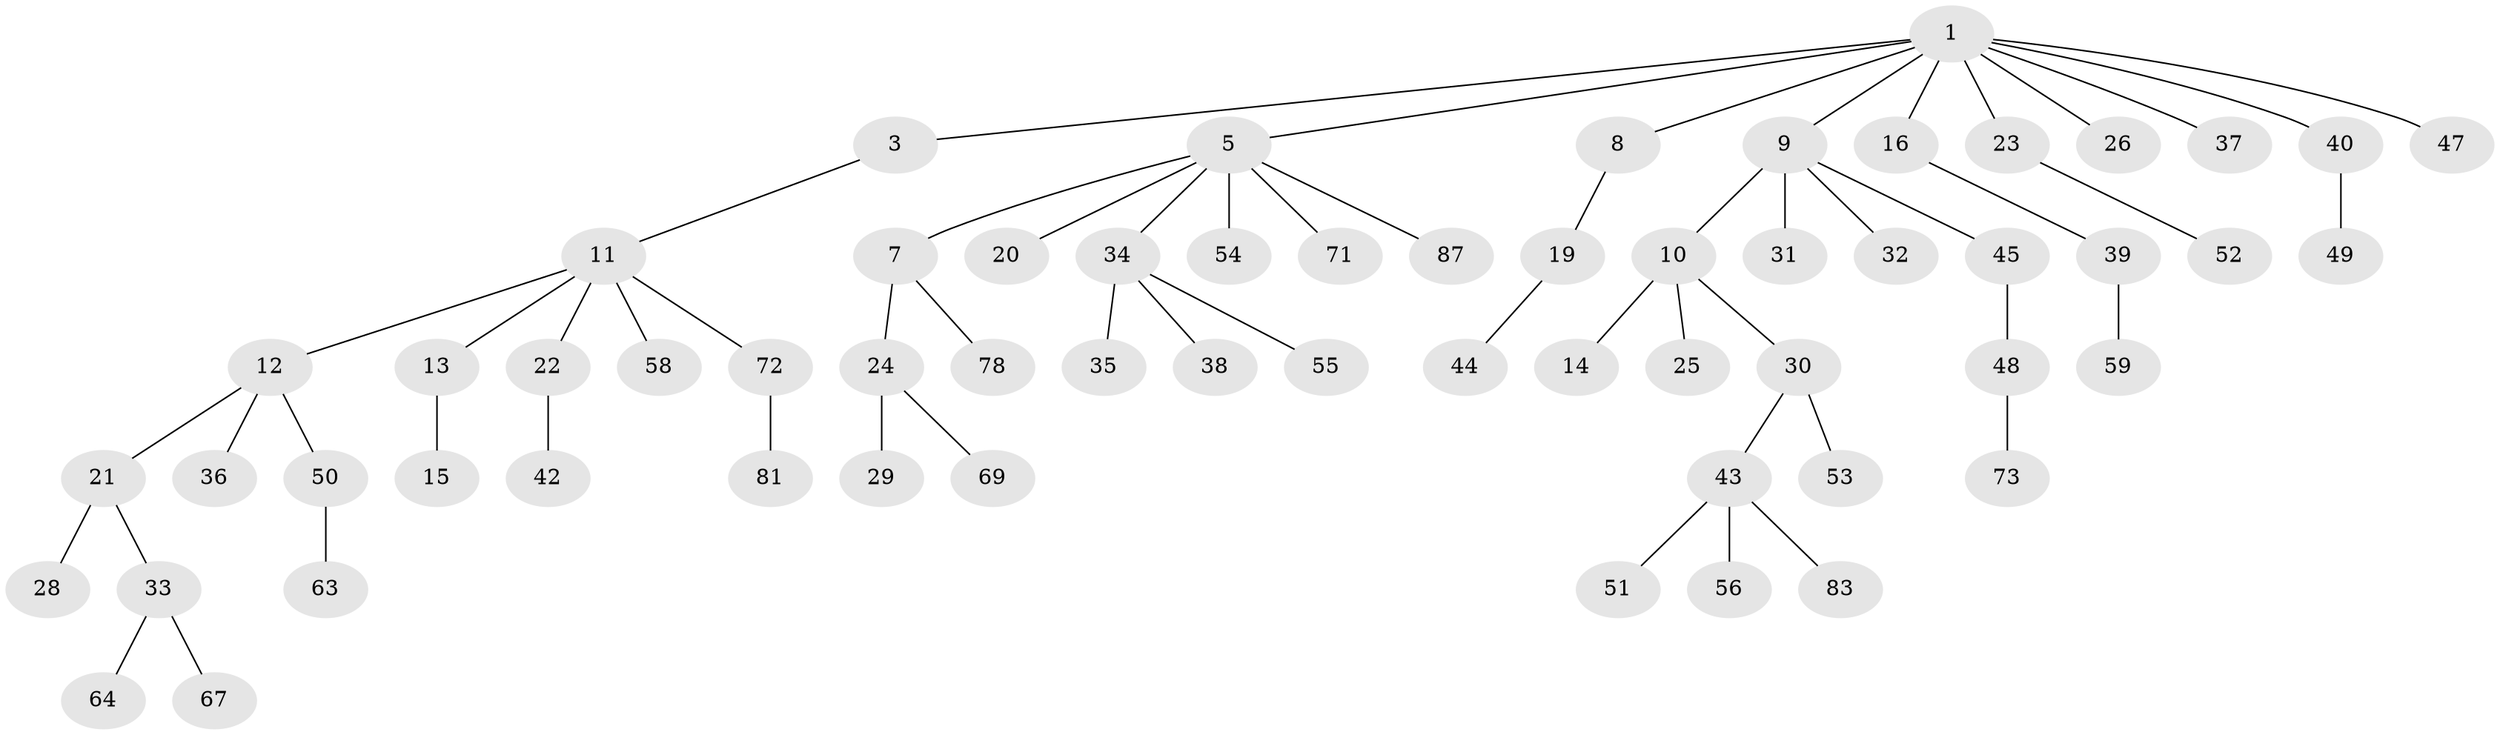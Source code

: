// original degree distribution, {6: 0.03409090909090909, 3: 0.125, 1: 0.5113636363636364, 7: 0.011363636363636364, 2: 0.23863636363636365, 5: 0.011363636363636364, 4: 0.06818181818181818}
// Generated by graph-tools (version 1.1) at 2025/19/03/04/25 18:19:08]
// undirected, 61 vertices, 60 edges
graph export_dot {
graph [start="1"]
  node [color=gray90,style=filled];
  1 [super="+2"];
  3 [super="+4+6"];
  5;
  7;
  8;
  9 [super="+27"];
  10;
  11;
  12 [super="+17+18"];
  13;
  14;
  15 [super="+74"];
  16;
  19;
  20;
  21;
  22 [super="+60"];
  23;
  24;
  25;
  26;
  28;
  29;
  30;
  31;
  32;
  33;
  34;
  35;
  36;
  37;
  38 [super="+88+84"];
  39;
  40 [super="+41"];
  42 [super="+66"];
  43;
  44;
  45;
  47;
  48;
  49;
  50;
  51;
  52 [super="+85"];
  53;
  54 [super="+65"];
  55;
  56;
  58 [super="+76+61"];
  59;
  63;
  64;
  67;
  69 [super="+86"];
  71;
  72 [super="+77"];
  73;
  78 [super="+82"];
  81;
  83;
  87;
  1 -- 3;
  1 -- 8;
  1 -- 23;
  1 -- 37;
  1 -- 40;
  1 -- 16;
  1 -- 5;
  1 -- 9;
  1 -- 26;
  1 -- 47;
  3 -- 11;
  5 -- 7;
  5 -- 20;
  5 -- 34;
  5 -- 54;
  5 -- 71;
  5 -- 87;
  7 -- 24;
  7 -- 78;
  8 -- 19;
  9 -- 10;
  9 -- 31;
  9 -- 45;
  9 -- 32;
  10 -- 14;
  10 -- 25;
  10 -- 30;
  11 -- 12;
  11 -- 13;
  11 -- 22;
  11 -- 58;
  11 -- 72;
  12 -- 50;
  12 -- 36;
  12 -- 21;
  13 -- 15;
  16 -- 39;
  19 -- 44;
  21 -- 28;
  21 -- 33;
  22 -- 42;
  23 -- 52;
  24 -- 29;
  24 -- 69;
  30 -- 43;
  30 -- 53;
  33 -- 64;
  33 -- 67;
  34 -- 35;
  34 -- 38;
  34 -- 55;
  39 -- 59;
  40 -- 49;
  43 -- 51;
  43 -- 56;
  43 -- 83;
  45 -- 48;
  48 -- 73;
  50 -- 63;
  72 -- 81;
}
